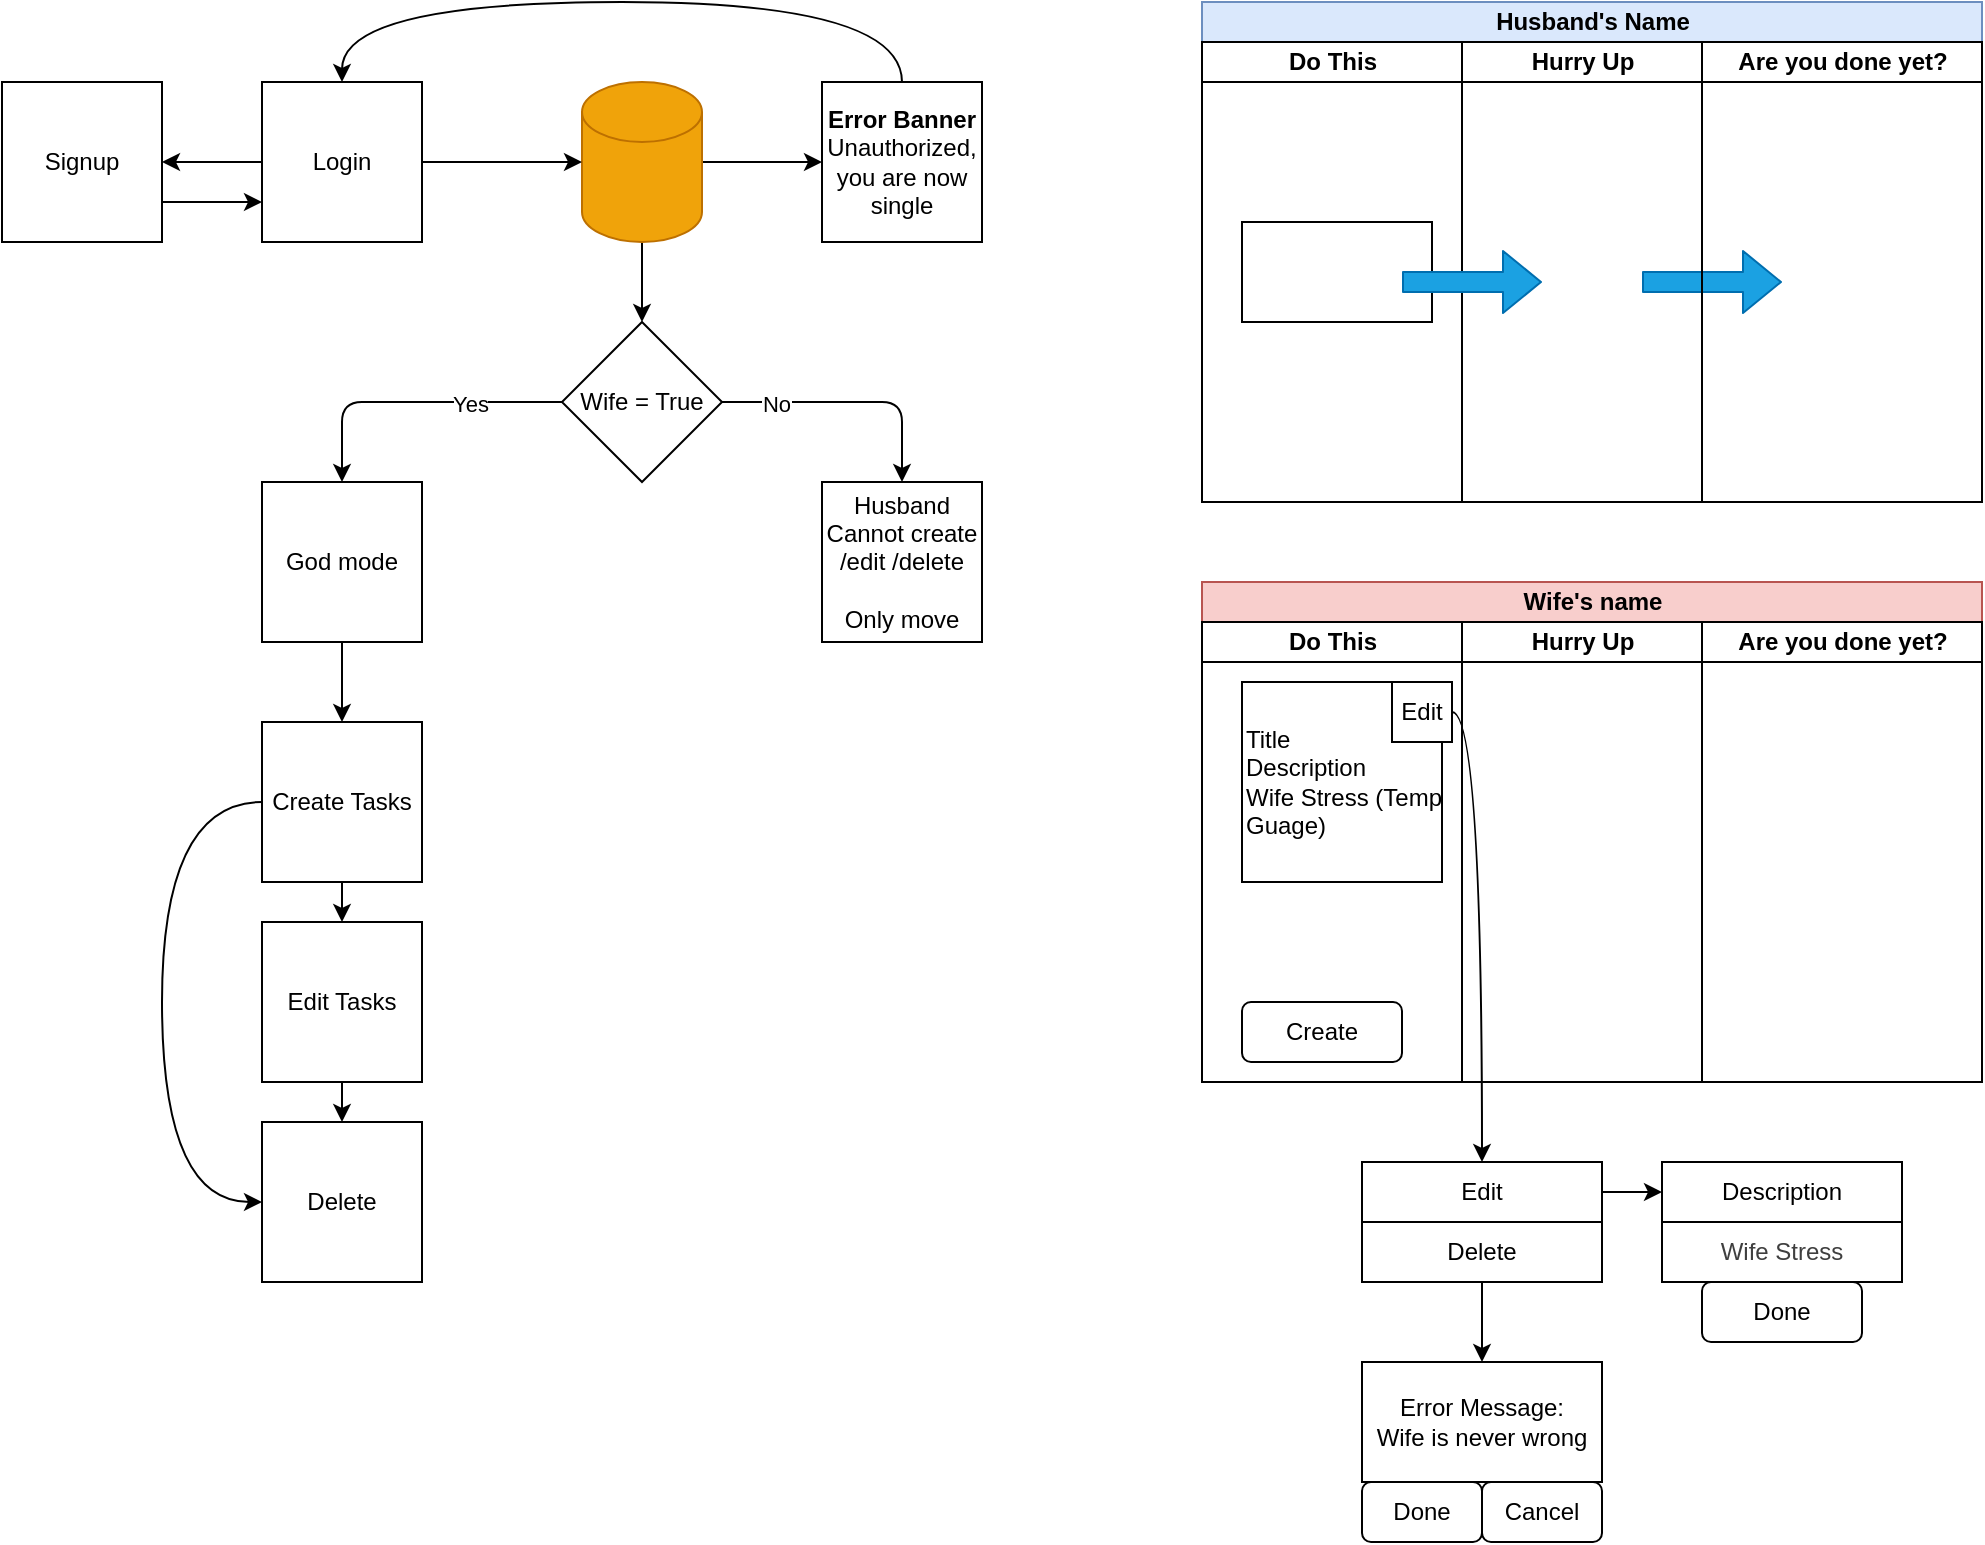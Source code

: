 <mxfile>
    <diagram id="U4BganXhwTPCcCUNmULX" name="Page-1">
        <mxGraphModel dx="1468" dy="898" grid="1" gridSize="10" guides="1" tooltips="1" connect="1" arrows="1" fold="1" page="1" pageScale="1" pageWidth="850" pageHeight="1100" math="0" shadow="0">
            <root>
                <mxCell id="0"/>
                <mxCell id="1" parent="0"/>
                <mxCell id="52" value="" style="edgeStyle=none;html=1;" edge="1" parent="1" source="2" target="51">
                    <mxGeometry relative="1" as="geometry"/>
                </mxCell>
                <mxCell id="2" value="Login" style="whiteSpace=wrap;html=1;aspect=fixed;" vertex="1" parent="1">
                    <mxGeometry x="160" y="70" width="80" height="80" as="geometry"/>
                </mxCell>
                <mxCell id="7" style="edgeStyle=none;html=1;exitX=0.5;exitY=1;exitDx=0;exitDy=0;exitPerimeter=0;entryX=0.5;entryY=0;entryDx=0;entryDy=0;" edge="1" parent="1" source="3" target="8">
                    <mxGeometry relative="1" as="geometry"/>
                </mxCell>
                <mxCell id="16" style="edgeStyle=none;html=1;exitX=1;exitY=0.5;exitDx=0;exitDy=0;exitPerimeter=0;" edge="1" parent="1" source="3" target="15">
                    <mxGeometry relative="1" as="geometry"/>
                </mxCell>
                <mxCell id="3" value="" style="shape=cylinder3;whiteSpace=wrap;html=1;boundedLbl=1;backgroundOutline=1;size=15;fillColor=#f0a30a;fontColor=#000000;strokeColor=#BD7000;" vertex="1" parent="1">
                    <mxGeometry x="320" y="70" width="60" height="80" as="geometry"/>
                </mxCell>
                <mxCell id="18" style="edgeStyle=none;html=1;exitX=0.5;exitY=1;exitDx=0;exitDy=0;entryX=0.5;entryY=0;entryDx=0;entryDy=0;" edge="1" parent="1" source="4" target="13">
                    <mxGeometry relative="1" as="geometry"/>
                </mxCell>
                <mxCell id="4" value="God mode" style="whiteSpace=wrap;html=1;aspect=fixed;" vertex="1" parent="1">
                    <mxGeometry x="160" y="270" width="80" height="80" as="geometry"/>
                </mxCell>
                <mxCell id="5" value="Husband&lt;br&gt;Cannot create /edit /delete&lt;br&gt;&lt;br&gt;Only move" style="whiteSpace=wrap;html=1;aspect=fixed;" vertex="1" parent="1">
                    <mxGeometry x="440" y="270" width="80" height="80" as="geometry"/>
                </mxCell>
                <mxCell id="6" style="edgeStyle=none;html=1;exitX=1;exitY=0.5;exitDx=0;exitDy=0;entryX=0;entryY=0.5;entryDx=0;entryDy=0;entryPerimeter=0;" edge="1" parent="1" source="2" target="3">
                    <mxGeometry relative="1" as="geometry"/>
                </mxCell>
                <mxCell id="9" style="edgeStyle=orthogonalEdgeStyle;html=1;exitX=0;exitY=0.5;exitDx=0;exitDy=0;entryX=0.5;entryY=0;entryDx=0;entryDy=0;" edge="1" parent="1" source="8" target="4">
                    <mxGeometry relative="1" as="geometry"/>
                </mxCell>
                <mxCell id="11" value="Yes" style="edgeLabel;html=1;align=center;verticalAlign=middle;resizable=0;points=[];" vertex="1" connectable="0" parent="9">
                    <mxGeometry x="-0.385" y="1" relative="1" as="geometry">
                        <mxPoint as="offset"/>
                    </mxGeometry>
                </mxCell>
                <mxCell id="10" style="edgeStyle=orthogonalEdgeStyle;html=1;exitX=1;exitY=0.5;exitDx=0;exitDy=0;entryX=0.5;entryY=0;entryDx=0;entryDy=0;" edge="1" parent="1" source="8" target="5">
                    <mxGeometry relative="1" as="geometry"/>
                </mxCell>
                <mxCell id="12" value="No" style="edgeLabel;html=1;align=center;verticalAlign=middle;resizable=0;points=[];" vertex="1" connectable="0" parent="10">
                    <mxGeometry x="-0.585" y="-1" relative="1" as="geometry">
                        <mxPoint as="offset"/>
                    </mxGeometry>
                </mxCell>
                <mxCell id="8" value="Wife = True" style="rhombus;whiteSpace=wrap;html=1;" vertex="1" parent="1">
                    <mxGeometry x="310" y="190" width="80" height="80" as="geometry"/>
                </mxCell>
                <mxCell id="44" style="edgeStyle=none;html=1;exitX=0.5;exitY=1;exitDx=0;exitDy=0;entryX=0.5;entryY=0;entryDx=0;entryDy=0;" edge="1" parent="1" source="13" target="14">
                    <mxGeometry relative="1" as="geometry"/>
                </mxCell>
                <mxCell id="46" style="edgeStyle=orthogonalEdgeStyle;html=1;exitX=0;exitY=0.5;exitDx=0;exitDy=0;entryX=0;entryY=0.5;entryDx=0;entryDy=0;curved=1;" edge="1" parent="1" source="13" target="19">
                    <mxGeometry relative="1" as="geometry">
                        <Array as="points">
                            <mxPoint x="110" y="430"/>
                            <mxPoint x="110" y="630"/>
                        </Array>
                    </mxGeometry>
                </mxCell>
                <mxCell id="13" value="Create Tasks" style="whiteSpace=wrap;html=1;aspect=fixed;" vertex="1" parent="1">
                    <mxGeometry x="160" y="390" width="80" height="80" as="geometry"/>
                </mxCell>
                <mxCell id="45" style="edgeStyle=none;html=1;exitX=0.5;exitY=1;exitDx=0;exitDy=0;entryX=0.5;entryY=0;entryDx=0;entryDy=0;" edge="1" parent="1" source="14" target="19">
                    <mxGeometry relative="1" as="geometry"/>
                </mxCell>
                <mxCell id="14" value="Edit Tasks" style="whiteSpace=wrap;html=1;aspect=fixed;" vertex="1" parent="1">
                    <mxGeometry x="160" y="490" width="80" height="80" as="geometry"/>
                </mxCell>
                <mxCell id="17" style="edgeStyle=orthogonalEdgeStyle;html=1;exitX=0.5;exitY=0;exitDx=0;exitDy=0;entryX=0.5;entryY=0;entryDx=0;entryDy=0;curved=1;" edge="1" parent="1" source="15" target="2">
                    <mxGeometry relative="1" as="geometry">
                        <Array as="points">
                            <mxPoint x="480" y="30"/>
                            <mxPoint x="200" y="30"/>
                        </Array>
                    </mxGeometry>
                </mxCell>
                <mxCell id="15" value="&lt;b&gt;Error Banner&lt;/b&gt;&lt;br&gt;Unauthorized, you are now single" style="whiteSpace=wrap;html=1;aspect=fixed;" vertex="1" parent="1">
                    <mxGeometry x="440" y="70" width="80" height="80" as="geometry"/>
                </mxCell>
                <mxCell id="19" value="Delete" style="whiteSpace=wrap;html=1;aspect=fixed;" vertex="1" parent="1">
                    <mxGeometry x="160" y="590" width="80" height="80" as="geometry"/>
                </mxCell>
                <mxCell id="20" value="Husband&#39;s Name" style="swimlane;childLayout=stackLayout;resizeParent=1;resizeParentMax=0;startSize=20;html=1;fillColor=#dae8fc;strokeColor=#6c8ebf;" vertex="1" parent="1">
                    <mxGeometry x="630" y="30" width="390" height="250" as="geometry"/>
                </mxCell>
                <mxCell id="21" value="Do This" style="swimlane;startSize=20;html=1;" vertex="1" parent="20">
                    <mxGeometry y="20" width="130" height="230" as="geometry"/>
                </mxCell>
                <mxCell id="47" value="" style="rounded=0;whiteSpace=wrap;html=1;" vertex="1" parent="21">
                    <mxGeometry x="20" y="90" width="95" height="50" as="geometry"/>
                </mxCell>
                <mxCell id="22" value="Hurry Up" style="swimlane;startSize=20;html=1;" vertex="1" parent="20">
                    <mxGeometry x="130" y="20" width="120" height="230" as="geometry"/>
                </mxCell>
                <mxCell id="48" value="" style="shape=flexArrow;endArrow=classic;html=1;fillColor=#1ba1e2;strokeColor=#006EAF;" edge="1" parent="22">
                    <mxGeometry width="50" height="50" relative="1" as="geometry">
                        <mxPoint x="-30" y="120" as="sourcePoint"/>
                        <mxPoint x="40" y="120" as="targetPoint"/>
                    </mxGeometry>
                </mxCell>
                <mxCell id="49" value="" style="shape=flexArrow;endArrow=classic;html=1;fillColor=#1ba1e2;strokeColor=#006EAF;" edge="1" parent="22">
                    <mxGeometry width="50" height="50" relative="1" as="geometry">
                        <mxPoint x="90" y="120" as="sourcePoint"/>
                        <mxPoint x="160" y="120" as="targetPoint"/>
                    </mxGeometry>
                </mxCell>
                <mxCell id="23" value="Are you done yet?" style="swimlane;startSize=20;html=1;" vertex="1" parent="20">
                    <mxGeometry x="250" y="20" width="140" height="230" as="geometry"/>
                </mxCell>
                <mxCell id="24" value="Wife&#39;s name" style="swimlane;childLayout=stackLayout;resizeParent=1;resizeParentMax=0;startSize=20;html=1;fillColor=#f8cecc;strokeColor=#b85450;" vertex="1" parent="1">
                    <mxGeometry x="630" y="320" width="390" height="250" as="geometry"/>
                </mxCell>
                <mxCell id="25" value="Do This" style="swimlane;startSize=20;html=1;" vertex="1" parent="24">
                    <mxGeometry y="20" width="130" height="230" as="geometry"/>
                </mxCell>
                <mxCell id="28" value="Create" style="rounded=1;whiteSpace=wrap;html=1;" vertex="1" parent="25">
                    <mxGeometry x="20" y="190" width="80" height="30" as="geometry"/>
                </mxCell>
                <mxCell id="29" value="Title&lt;br&gt;Description&lt;div&gt;Wife Stress (Temp Guage)&lt;/div&gt;" style="whiteSpace=wrap;html=1;aspect=fixed;align=left;" vertex="1" parent="25">
                    <mxGeometry x="20" y="30" width="100" height="100" as="geometry"/>
                </mxCell>
                <mxCell id="30" value="Edit" style="rounded=0;whiteSpace=wrap;html=1;" vertex="1" parent="25">
                    <mxGeometry x="95" y="30" width="30" height="30" as="geometry"/>
                </mxCell>
                <mxCell id="26" value="Hurry Up" style="swimlane;startSize=20;html=1;" vertex="1" parent="24">
                    <mxGeometry x="130" y="20" width="120" height="230" as="geometry"/>
                </mxCell>
                <mxCell id="27" value="Are you done yet?" style="swimlane;startSize=20;html=1;" vertex="1" parent="24">
                    <mxGeometry x="250" y="20" width="140" height="230" as="geometry"/>
                </mxCell>
                <mxCell id="35" style="edgeStyle=none;html=1;exitX=1;exitY=0.5;exitDx=0;exitDy=0;" edge="1" parent="1" source="31">
                    <mxGeometry relative="1" as="geometry">
                        <mxPoint x="860" y="625" as="targetPoint"/>
                    </mxGeometry>
                </mxCell>
                <mxCell id="31" value="Edit" style="rounded=0;whiteSpace=wrap;html=1;" vertex="1" parent="1">
                    <mxGeometry x="710" y="610" width="120" height="30" as="geometry"/>
                </mxCell>
                <mxCell id="39" style="edgeStyle=none;html=1;exitX=0.5;exitY=1;exitDx=0;exitDy=0;" edge="1" parent="1" source="33">
                    <mxGeometry relative="1" as="geometry">
                        <mxPoint x="770" y="710" as="targetPoint"/>
                    </mxGeometry>
                </mxCell>
                <mxCell id="33" value="Delete" style="rounded=0;whiteSpace=wrap;html=1;" vertex="1" parent="1">
                    <mxGeometry x="710" y="640" width="120" height="30" as="geometry"/>
                </mxCell>
                <mxCell id="34" style="edgeStyle=orthogonalEdgeStyle;html=1;entryX=0.5;entryY=0;entryDx=0;entryDy=0;curved=1;exitX=1;exitY=0.5;exitDx=0;exitDy=0;" edge="1" parent="1" source="30" target="31">
                    <mxGeometry relative="1" as="geometry">
                        <mxPoint x="740" y="390" as="sourcePoint"/>
                    </mxGeometry>
                </mxCell>
                <mxCell id="36" value="Description" style="rounded=0;whiteSpace=wrap;html=1;" vertex="1" parent="1">
                    <mxGeometry x="860" y="610" width="120" height="30" as="geometry"/>
                </mxCell>
                <mxCell id="37" value="&lt;span style=&quot;color: rgb(63, 63, 63); text-align: left;&quot;&gt;Wife Stress&lt;/span&gt;" style="rounded=0;whiteSpace=wrap;html=1;" vertex="1" parent="1">
                    <mxGeometry x="860" y="640" width="120" height="30" as="geometry"/>
                </mxCell>
                <mxCell id="38" value="Done" style="rounded=1;whiteSpace=wrap;html=1;" vertex="1" parent="1">
                    <mxGeometry x="880" y="670" width="80" height="30" as="geometry"/>
                </mxCell>
                <mxCell id="40" value="Error Message:&lt;br&gt;Wife is never wrong" style="rounded=0;whiteSpace=wrap;html=1;" vertex="1" parent="1">
                    <mxGeometry x="710" y="710" width="120" height="60" as="geometry"/>
                </mxCell>
                <mxCell id="41" value="Done" style="rounded=1;whiteSpace=wrap;html=1;" vertex="1" parent="1">
                    <mxGeometry x="710" y="770" width="60" height="30" as="geometry"/>
                </mxCell>
                <mxCell id="42" value="Cancel" style="rounded=1;whiteSpace=wrap;html=1;" vertex="1" parent="1">
                    <mxGeometry x="770" y="770" width="60" height="30" as="geometry"/>
                </mxCell>
                <mxCell id="53" style="edgeStyle=none;html=1;exitX=1;exitY=0.75;exitDx=0;exitDy=0;entryX=0;entryY=0.75;entryDx=0;entryDy=0;" edge="1" parent="1" source="51" target="2">
                    <mxGeometry relative="1" as="geometry"/>
                </mxCell>
                <mxCell id="51" value="Signup" style="whiteSpace=wrap;html=1;aspect=fixed;" vertex="1" parent="1">
                    <mxGeometry x="30" y="70" width="80" height="80" as="geometry"/>
                </mxCell>
            </root>
        </mxGraphModel>
    </diagram>
</mxfile>